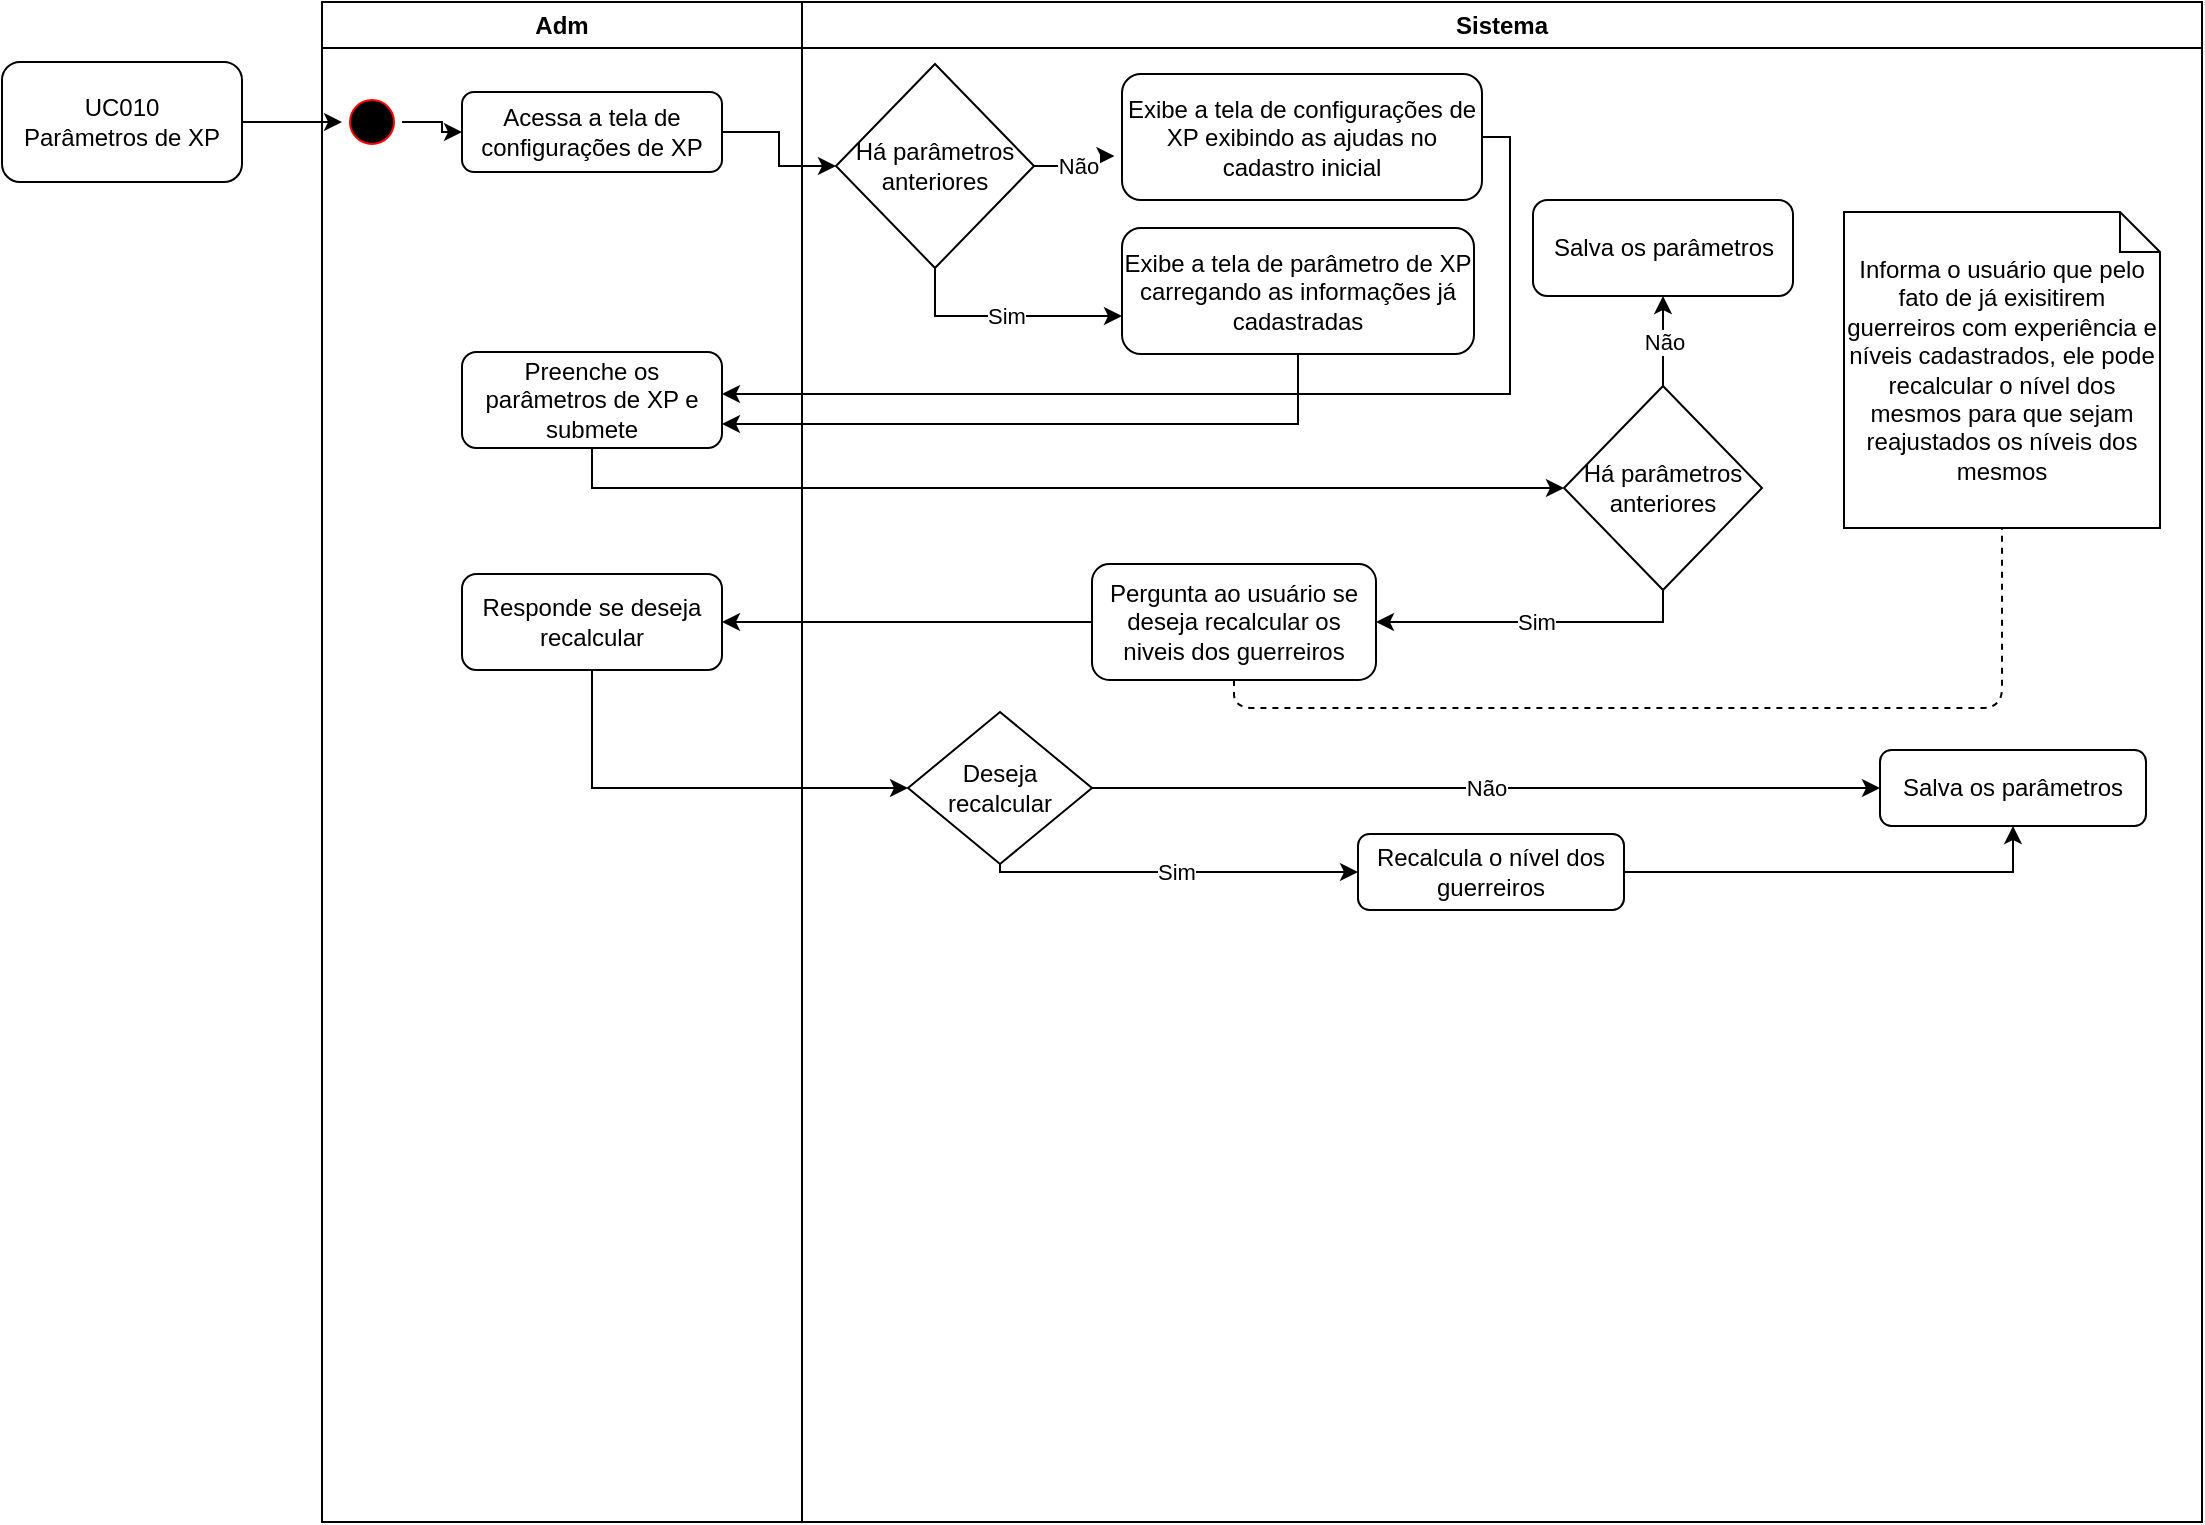 <mxfile version="13.4.5" type="device"><diagram name="UC[010-019] XP" id="e7e014a7-5840-1c2e-5031-d8a46d1fe8dd"><mxGraphModel dx="1422" dy="843" grid="0" gridSize="10" guides="1" tooltips="1" connect="1" arrows="1" fold="1" page="1" pageScale="1" pageWidth="1169" pageHeight="826" background="#ffffff" math="0" shadow="0"><root><mxCell id="0"/><mxCell id="1" parent="0"/><mxCell id="2" value="Adm" style="swimlane;whiteSpace=wrap" parent="1" vertex="1"><mxGeometry x="200" y="20" width="240" height="760" as="geometry"/></mxCell><mxCell id="q6ox_-SHSUplQ6_tZC7f-44" style="edgeStyle=orthogonalEdgeStyle;rounded=0;orthogonalLoop=1;jettySize=auto;html=1;" parent="2" source="5" target="q6ox_-SHSUplQ6_tZC7f-43" edge="1"><mxGeometry relative="1" as="geometry"/></mxCell><mxCell id="5" value="" style="ellipse;shape=startState;fillColor=#000000;strokeColor=#ff0000;" parent="2" vertex="1"><mxGeometry x="10" y="45" width="30" height="30" as="geometry"/></mxCell><mxCell id="q6ox_-SHSUplQ6_tZC7f-43" value="Acessa a tela de configurações de XP" style="rounded=1;whiteSpace=wrap;html=1;" parent="2" vertex="1"><mxGeometry x="70" y="45" width="130" height="40" as="geometry"/></mxCell><mxCell id="5IKAtCTsj6tJVkuS8Gg8-9" value="Preenche os parâmetros de XP e submete" style="rounded=1;whiteSpace=wrap;html=1;" parent="2" vertex="1"><mxGeometry x="70" y="175" width="130" height="48" as="geometry"/></mxCell><mxCell id="5IKAtCTsj6tJVkuS8Gg8-31" value="Responde se deseja recalcular" style="rounded=1;whiteSpace=wrap;html=1;" parent="2" vertex="1"><mxGeometry x="70" y="286" width="130" height="48" as="geometry"/></mxCell><mxCell id="3" value="Sistema" style="swimlane;whiteSpace=wrap" parent="1" vertex="1"><mxGeometry x="440" y="20" width="700" height="760" as="geometry"/></mxCell><mxCell id="gBezg6WEt_zjLqDzspO3-8" value="Não" style="edgeStyle=orthogonalEdgeStyle;rounded=0;orthogonalLoop=1;jettySize=auto;html=1;entryX=-0.021;entryY=0.651;entryDx=0;entryDy=0;entryPerimeter=0;" parent="3" source="q6ox_-SHSUplQ6_tZC7f-47" target="Dsx_0BHf0m9h5dKDD1_I-6" edge="1"><mxGeometry relative="1" as="geometry"><mxPoint x="319" y="74.5" as="targetPoint"/></mxGeometry></mxCell><mxCell id="5IKAtCTsj6tJVkuS8Gg8-7" value="Sim" style="edgeStyle=orthogonalEdgeStyle;rounded=0;orthogonalLoop=1;jettySize=auto;html=1;exitX=0.5;exitY=1;exitDx=0;exitDy=0;" parent="3" source="q6ox_-SHSUplQ6_tZC7f-47" target="5IKAtCTsj6tJVkuS8Gg8-6" edge="1"><mxGeometry relative="1" as="geometry"><Array as="points"><mxPoint x="67" y="157"/></Array></mxGeometry></mxCell><mxCell id="q6ox_-SHSUplQ6_tZC7f-47" value="Há parâmetros anteriores" style="rhombus;whiteSpace=wrap;html=1;" parent="3" vertex="1"><mxGeometry x="17" y="31" width="99" height="102" as="geometry"/></mxCell><mxCell id="Dsx_0BHf0m9h5dKDD1_I-6" value="Exibe a tela de configurações de XP exibindo as ajudas no cadastro inicial" style="rounded=1;whiteSpace=wrap;html=1;" parent="3" vertex="1"><mxGeometry x="160" y="36" width="180" height="63" as="geometry"/></mxCell><mxCell id="5IKAtCTsj6tJVkuS8Gg8-6" value="Exibe a tela de parâmetro de XP carregando as informações já cadastradas" style="rounded=1;whiteSpace=wrap;html=1;" parent="3" vertex="1"><mxGeometry x="160" y="113" width="176" height="63" as="geometry"/></mxCell><mxCell id="5IKAtCTsj6tJVkuS8Gg8-14" value="Salva os parâmetros" style="rounded=1;whiteSpace=wrap;html=1;" parent="3" vertex="1"><mxGeometry x="365.5" y="99" width="130" height="48" as="geometry"/></mxCell><mxCell id="5IKAtCTsj6tJVkuS8Gg8-18" value="Não" style="edgeStyle=orthogonalEdgeStyle;rounded=0;orthogonalLoop=1;jettySize=auto;html=1;" parent="3" source="5IKAtCTsj6tJVkuS8Gg8-16" target="5IKAtCTsj6tJVkuS8Gg8-14" edge="1"><mxGeometry relative="1" as="geometry"/></mxCell><mxCell id="5IKAtCTsj6tJVkuS8Gg8-28" value="Sim" style="edgeStyle=orthogonalEdgeStyle;rounded=0;orthogonalLoop=1;jettySize=auto;html=1;exitX=0.5;exitY=1;exitDx=0;exitDy=0;" parent="3" source="5IKAtCTsj6tJVkuS8Gg8-16" target="5IKAtCTsj6tJVkuS8Gg8-23" edge="1"><mxGeometry relative="1" as="geometry"><mxPoint x="431" y="300" as="sourcePoint"/><Array as="points"><mxPoint x="431" y="310"/></Array></mxGeometry></mxCell><mxCell id="5IKAtCTsj6tJVkuS8Gg8-16" value="Há parâmetros anteriores" style="rhombus;whiteSpace=wrap;html=1;" parent="3" vertex="1"><mxGeometry x="381" y="192" width="99" height="102" as="geometry"/></mxCell><mxCell id="5IKAtCTsj6tJVkuS8Gg8-23" value="Pergunta ao usuário se deseja recalcular os niveis dos guerreiros" style="rounded=1;whiteSpace=wrap;html=1;" parent="3" vertex="1"><mxGeometry x="145" y="281" width="142" height="58" as="geometry"/></mxCell><mxCell id="5IKAtCTsj6tJVkuS8Gg8-24" value="Informa o usuário que pelo fato de já exisitirem guerreiros com experiência e níveis cadastrados, ele pode recalcular o nível dos mesmos para que sejam reajustados os níveis dos mesmos" style="shape=note;size=20;whiteSpace=wrap;html=1;" parent="3" vertex="1"><mxGeometry x="521" y="105" width="158" height="158" as="geometry"/></mxCell><mxCell id="5IKAtCTsj6tJVkuS8Gg8-30" value="" style="endArrow=none;dashed=1;html=1;entryX=0.5;entryY=1;entryDx=0;entryDy=0;entryPerimeter=0;exitX=0.5;exitY=1;exitDx=0;exitDy=0;" parent="3" source="5IKAtCTsj6tJVkuS8Gg8-23" target="5IKAtCTsj6tJVkuS8Gg8-24" edge="1"><mxGeometry width="50" height="50" relative="1" as="geometry"><mxPoint x="118" y="383" as="sourcePoint"/><mxPoint x="168" y="333" as="targetPoint"/><Array as="points"><mxPoint x="216" y="353"/><mxPoint x="600" y="353"/></Array></mxGeometry></mxCell><mxCell id="5IKAtCTsj6tJVkuS8Gg8-37" value="Não" style="edgeStyle=orthogonalEdgeStyle;rounded=0;orthogonalLoop=1;jettySize=auto;html=1;entryX=0;entryY=0.5;entryDx=0;entryDy=0;" parent="3" source="5IKAtCTsj6tJVkuS8Gg8-33" target="5IKAtCTsj6tJVkuS8Gg8-34" edge="1"><mxGeometry relative="1" as="geometry"/></mxCell><mxCell id="5IKAtCTsj6tJVkuS8Gg8-39" value="Sim" style="edgeStyle=orthogonalEdgeStyle;rounded=0;orthogonalLoop=1;jettySize=auto;html=1;entryX=0;entryY=0.5;entryDx=0;entryDy=0;exitX=0.5;exitY=1;exitDx=0;exitDy=0;" parent="3" source="5IKAtCTsj6tJVkuS8Gg8-33" target="5IKAtCTsj6tJVkuS8Gg8-38" edge="1"><mxGeometry relative="1" as="geometry"><Array as="points"><mxPoint x="99" y="435"/></Array></mxGeometry></mxCell><mxCell id="5IKAtCTsj6tJVkuS8Gg8-33" value="Deseja recalcular" style="rhombus;whiteSpace=wrap;html=1;" parent="3" vertex="1"><mxGeometry x="53" y="355" width="92" height="76" as="geometry"/></mxCell><mxCell id="5IKAtCTsj6tJVkuS8Gg8-34" value="Salva os parâmetros" style="rounded=1;whiteSpace=wrap;html=1;" parent="3" vertex="1"><mxGeometry x="539" y="374" width="133" height="38" as="geometry"/></mxCell><mxCell id="5IKAtCTsj6tJVkuS8Gg8-40" style="edgeStyle=orthogonalEdgeStyle;rounded=0;orthogonalLoop=1;jettySize=auto;html=1;entryX=0.5;entryY=1;entryDx=0;entryDy=0;" parent="3" source="5IKAtCTsj6tJVkuS8Gg8-38" target="5IKAtCTsj6tJVkuS8Gg8-34" edge="1"><mxGeometry relative="1" as="geometry"/></mxCell><mxCell id="5IKAtCTsj6tJVkuS8Gg8-38" value="Recalcula o nível dos guerreiros" style="rounded=1;whiteSpace=wrap;html=1;" parent="3" vertex="1"><mxGeometry x="278" y="416" width="133" height="38" as="geometry"/></mxCell><mxCell id="q6ox_-SHSUplQ6_tZC7f-42" style="edgeStyle=orthogonalEdgeStyle;rounded=0;orthogonalLoop=1;jettySize=auto;html=1;" parent="1" source="q6ox_-SHSUplQ6_tZC7f-41" target="5" edge="1"><mxGeometry relative="1" as="geometry"/></mxCell><mxCell id="q6ox_-SHSUplQ6_tZC7f-41" value="UC010&lt;br&gt;Parâmetros de XP" style="rounded=1;whiteSpace=wrap;html=1;" parent="1" vertex="1"><mxGeometry x="40" y="50" width="120" height="60" as="geometry"/></mxCell><mxCell id="Dsx_0BHf0m9h5dKDD1_I-5" style="edgeStyle=orthogonalEdgeStyle;rounded=0;orthogonalLoop=1;jettySize=auto;html=1;" parent="1" source="q6ox_-SHSUplQ6_tZC7f-43" target="q6ox_-SHSUplQ6_tZC7f-47" edge="1"><mxGeometry relative="1" as="geometry"/></mxCell><mxCell id="5IKAtCTsj6tJVkuS8Gg8-10" style="edgeStyle=orthogonalEdgeStyle;rounded=0;orthogonalLoop=1;jettySize=auto;html=1;" parent="1" source="Dsx_0BHf0m9h5dKDD1_I-6" edge="1"><mxGeometry relative="1" as="geometry"><mxPoint x="400" y="216" as="targetPoint"/><Array as="points"><mxPoint x="794" y="88"/><mxPoint x="794" y="216"/></Array></mxGeometry></mxCell><mxCell id="5IKAtCTsj6tJVkuS8Gg8-17" style="edgeStyle=orthogonalEdgeStyle;rounded=0;orthogonalLoop=1;jettySize=auto;html=1;entryX=0;entryY=0.5;entryDx=0;entryDy=0;exitX=0.5;exitY=1;exitDx=0;exitDy=0;" parent="1" source="5IKAtCTsj6tJVkuS8Gg8-9" target="5IKAtCTsj6tJVkuS8Gg8-16" edge="1"><mxGeometry relative="1" as="geometry"/></mxCell><mxCell id="5IKAtCTsj6tJVkuS8Gg8-25" style="edgeStyle=orthogonalEdgeStyle;rounded=0;orthogonalLoop=1;jettySize=auto;html=1;entryX=1;entryY=0.75;entryDx=0;entryDy=0;" parent="1" source="5IKAtCTsj6tJVkuS8Gg8-6" target="5IKAtCTsj6tJVkuS8Gg8-9" edge="1"><mxGeometry relative="1" as="geometry"><Array as="points"><mxPoint x="688" y="231"/></Array></mxGeometry></mxCell><mxCell id="5IKAtCTsj6tJVkuS8Gg8-32" style="edgeStyle=orthogonalEdgeStyle;rounded=0;orthogonalLoop=1;jettySize=auto;html=1;" parent="1" source="5IKAtCTsj6tJVkuS8Gg8-23" target="5IKAtCTsj6tJVkuS8Gg8-31" edge="1"><mxGeometry relative="1" as="geometry"/></mxCell><mxCell id="5IKAtCTsj6tJVkuS8Gg8-35" style="edgeStyle=orthogonalEdgeStyle;rounded=0;orthogonalLoop=1;jettySize=auto;html=1;entryX=0;entryY=0.5;entryDx=0;entryDy=0;exitX=0.5;exitY=1;exitDx=0;exitDy=0;" parent="1" source="5IKAtCTsj6tJVkuS8Gg8-31" target="5IKAtCTsj6tJVkuS8Gg8-33" edge="1"><mxGeometry relative="1" as="geometry"/></mxCell></root></mxGraphModel></diagram></mxfile>